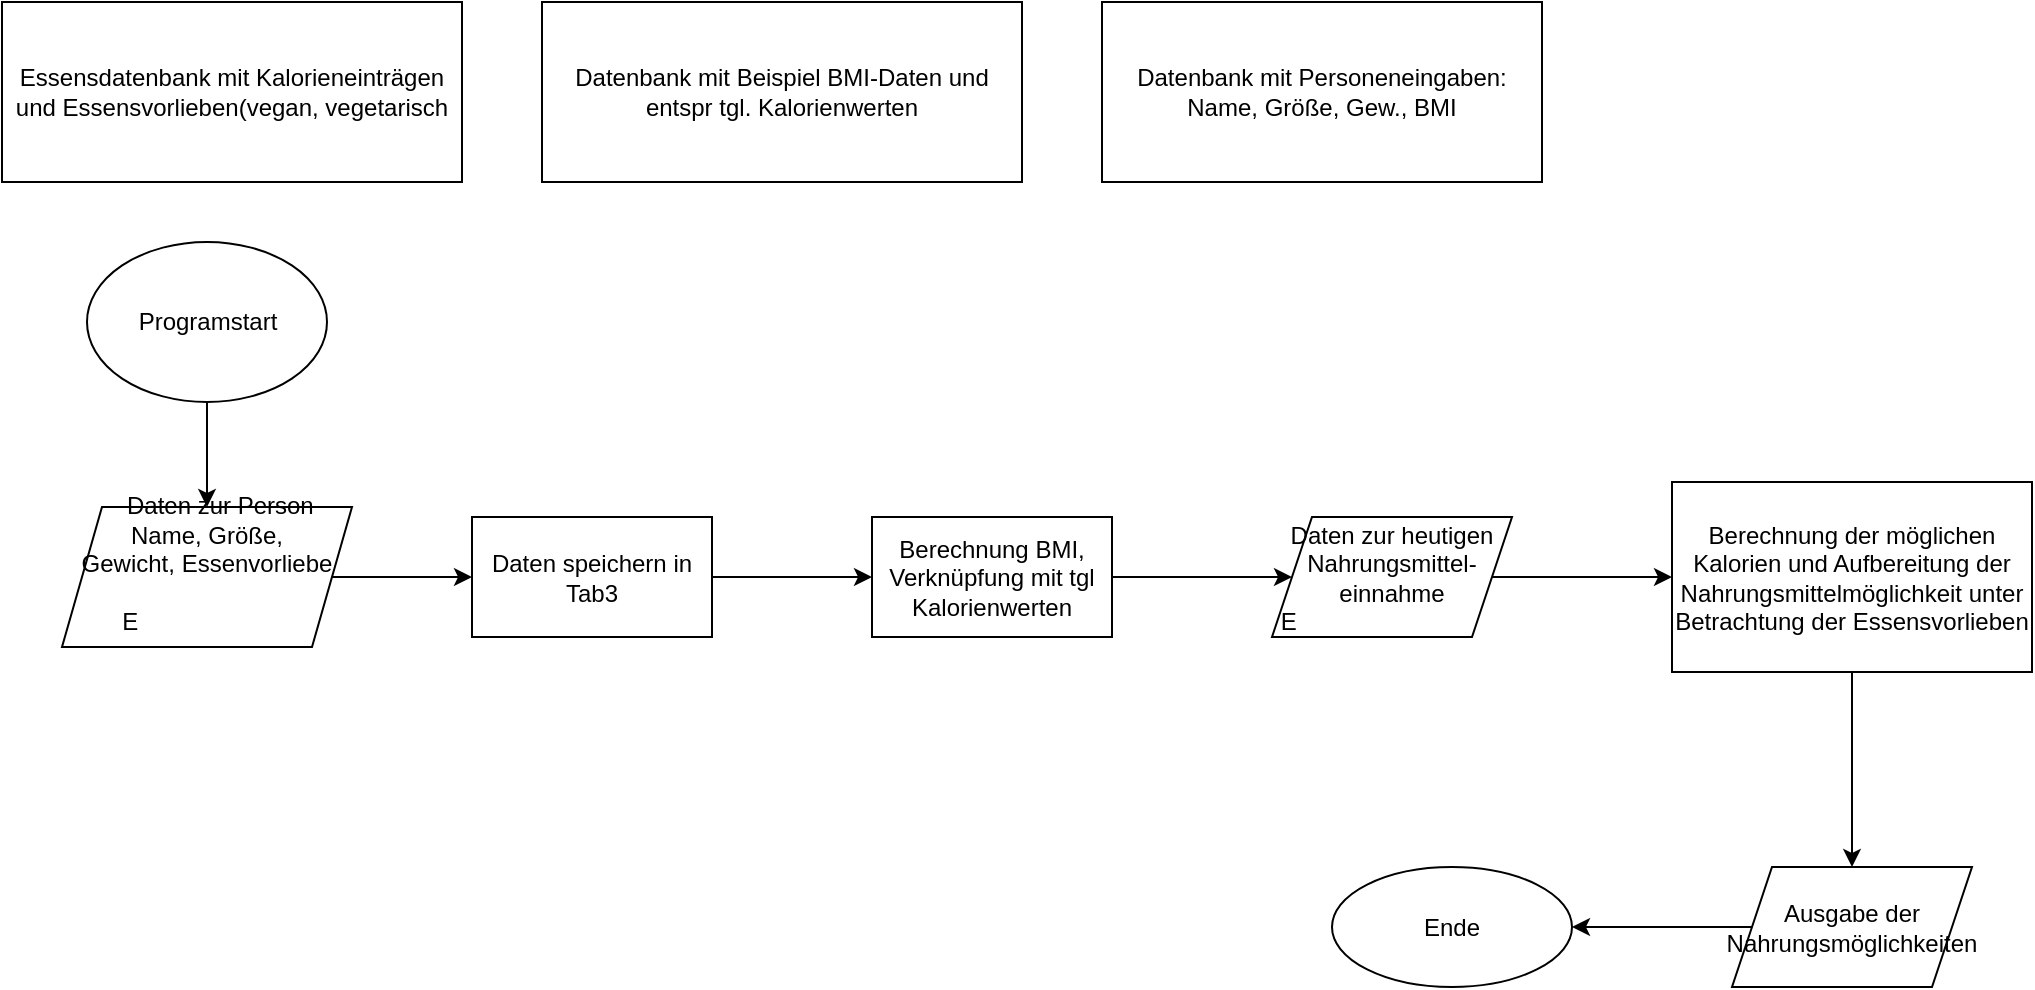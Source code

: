 <mxfile version="15.9.1" type="github">
  <diagram id="prtHgNgQTEPvFCAcTncT" name="Page-1">
    <mxGraphModel dx="1221" dy="709" grid="1" gridSize="10" guides="1" tooltips="1" connect="1" arrows="1" fold="1" page="1" pageScale="1" pageWidth="1169" pageHeight="1654" math="0" shadow="0">
      <root>
        <mxCell id="0" />
        <mxCell id="1" parent="0" />
        <mxCell id="jSpEztQt3kvFXsunmsol-1" value="Essensdatenbank mit Kalorieneinträgen und Essensvorlieben(vegan, vegetarisch" style="rounded=0;whiteSpace=wrap;html=1;" parent="1" vertex="1">
          <mxGeometry x="30" y="20" width="230" height="90" as="geometry" />
        </mxCell>
        <mxCell id="jSpEztQt3kvFXsunmsol-2" value="Datenbank mit Beispiel BMI-Daten und entspr tgl. Kalorienwerten" style="rounded=0;whiteSpace=wrap;html=1;fontSize=12;" parent="1" vertex="1">
          <mxGeometry x="300" y="20" width="240" height="90" as="geometry" />
        </mxCell>
        <mxCell id="bd9UbLxYGrV-jyAa_QuS-2" style="edgeStyle=orthogonalEdgeStyle;rounded=0;orthogonalLoop=1;jettySize=auto;html=1;" edge="1" parent="1" source="jSpEztQt3kvFXsunmsol-4" target="bd9UbLxYGrV-jyAa_QuS-3">
          <mxGeometry relative="1" as="geometry">
            <mxPoint x="265.0" y="307.5" as="targetPoint" />
          </mxGeometry>
        </mxCell>
        <mxCell id="jSpEztQt3kvFXsunmsol-4" value="&lt;div&gt;&amp;nbsp;&amp;nbsp;&amp;nbsp; Daten zur Person&lt;/div&gt;&lt;div&gt;Name, Größe,&lt;/div&gt;&lt;div&gt;Gewicht, Essenvorliebe&lt;/div&gt;&lt;div&gt;&lt;br&gt;&lt;/div&gt;&lt;div&gt;E&amp;nbsp;&amp;nbsp;&amp;nbsp;&amp;nbsp; &amp;nbsp; &amp;nbsp; &amp;nbsp; &amp;nbsp;&amp;nbsp;&amp;nbsp;&amp;nbsp;&amp;nbsp; &amp;nbsp; &amp;nbsp; &amp;nbsp;&amp;nbsp; &amp;nbsp;&amp;nbsp;&amp;nbsp;&amp;nbsp;&amp;nbsp;&amp;nbsp;&amp;nbsp;&amp;nbsp;&amp;nbsp;&amp;nbsp;&amp;nbsp;&amp;nbsp;&amp;nbsp;&amp;nbsp;&amp;nbsp;&amp;nbsp;&amp;nbsp; &lt;br&gt;&lt;/div&gt;" style="shape=parallelogram;perimeter=parallelogramPerimeter;whiteSpace=wrap;html=1;fixedSize=1;fontSize=12;" parent="1" vertex="1">
          <mxGeometry x="60" y="272.5" width="145" height="70" as="geometry" />
        </mxCell>
        <mxCell id="bd9UbLxYGrV-jyAa_QuS-1" value="&lt;div&gt;Datenbank mit Personeneingaben:&lt;/div&gt;&lt;div&gt;Name, Größe, Gew., BMI&lt;br&gt;&lt;/div&gt;" style="rounded=0;whiteSpace=wrap;html=1;" vertex="1" parent="1">
          <mxGeometry x="580" y="20" width="220" height="90" as="geometry" />
        </mxCell>
        <mxCell id="bd9UbLxYGrV-jyAa_QuS-5" value="" style="edgeStyle=orthogonalEdgeStyle;rounded=0;orthogonalLoop=1;jettySize=auto;html=1;" edge="1" parent="1" source="bd9UbLxYGrV-jyAa_QuS-3" target="bd9UbLxYGrV-jyAa_QuS-4">
          <mxGeometry relative="1" as="geometry" />
        </mxCell>
        <mxCell id="bd9UbLxYGrV-jyAa_QuS-3" value="Daten speichern in Tab3" style="rounded=0;whiteSpace=wrap;html=1;" vertex="1" parent="1">
          <mxGeometry x="265.0" y="277.5" width="120" height="60" as="geometry" />
        </mxCell>
        <mxCell id="bd9UbLxYGrV-jyAa_QuS-15" value="" style="edgeStyle=orthogonalEdgeStyle;rounded=0;orthogonalLoop=1;jettySize=auto;html=1;" edge="1" parent="1" source="bd9UbLxYGrV-jyAa_QuS-4" target="bd9UbLxYGrV-jyAa_QuS-14">
          <mxGeometry relative="1" as="geometry" />
        </mxCell>
        <mxCell id="bd9UbLxYGrV-jyAa_QuS-4" value="Berechnung BMI, Verknüpfung mit tgl Kalorienwerten" style="whiteSpace=wrap;html=1;rounded=0;" vertex="1" parent="1">
          <mxGeometry x="465.0" y="277.5" width="120" height="60" as="geometry" />
        </mxCell>
        <mxCell id="bd9UbLxYGrV-jyAa_QuS-17" value="" style="edgeStyle=orthogonalEdgeStyle;rounded=0;orthogonalLoop=1;jettySize=auto;html=1;" edge="1" parent="1" source="bd9UbLxYGrV-jyAa_QuS-14" target="bd9UbLxYGrV-jyAa_QuS-16">
          <mxGeometry relative="1" as="geometry" />
        </mxCell>
        <mxCell id="bd9UbLxYGrV-jyAa_QuS-14" value="&lt;div&gt;Daten zur heutigen Nahrungsmittel-einnahme&lt;/div&gt;&lt;div&gt;E&amp;nbsp;&amp;nbsp;&amp;nbsp;&amp;nbsp;&amp;nbsp;&amp;nbsp;&amp;nbsp;&amp;nbsp;&amp;nbsp;&amp;nbsp;&amp;nbsp;&amp;nbsp;&amp;nbsp;&amp;nbsp;&amp;nbsp;&amp;nbsp;&amp;nbsp;&amp;nbsp;&amp;nbsp;&amp;nbsp;&amp;nbsp;&amp;nbsp;&amp;nbsp;&amp;nbsp;&amp;nbsp;&amp;nbsp;&amp;nbsp;&amp;nbsp;&amp;nbsp;&amp;nbsp;&amp;nbsp; &lt;br&gt;&lt;/div&gt;" style="shape=parallelogram;perimeter=parallelogramPerimeter;whiteSpace=wrap;html=1;fixedSize=1;rounded=0;" vertex="1" parent="1">
          <mxGeometry x="665.0" y="277.5" width="120" height="60" as="geometry" />
        </mxCell>
        <mxCell id="bd9UbLxYGrV-jyAa_QuS-19" value="" style="edgeStyle=orthogonalEdgeStyle;rounded=0;orthogonalLoop=1;jettySize=auto;html=1;" edge="1" parent="1" source="bd9UbLxYGrV-jyAa_QuS-16" target="bd9UbLxYGrV-jyAa_QuS-18">
          <mxGeometry relative="1" as="geometry" />
        </mxCell>
        <mxCell id="bd9UbLxYGrV-jyAa_QuS-16" value="Berechnung der möglichen Kalorien und Aufbereitung der Nahrungsmittelmöglichkeit unter Betrachtung der Essensvorlieben" style="whiteSpace=wrap;html=1;rounded=0;" vertex="1" parent="1">
          <mxGeometry x="865" y="260" width="180" height="95" as="geometry" />
        </mxCell>
        <mxCell id="bd9UbLxYGrV-jyAa_QuS-23" value="" style="edgeStyle=orthogonalEdgeStyle;rounded=0;orthogonalLoop=1;jettySize=auto;html=1;" edge="1" parent="1" source="bd9UbLxYGrV-jyAa_QuS-18" target="bd9UbLxYGrV-jyAa_QuS-22">
          <mxGeometry relative="1" as="geometry" />
        </mxCell>
        <mxCell id="bd9UbLxYGrV-jyAa_QuS-18" value="Ausgabe der Nahrungsmöglichkeiten" style="shape=parallelogram;perimeter=parallelogramPerimeter;whiteSpace=wrap;html=1;fixedSize=1;rounded=0;" vertex="1" parent="1">
          <mxGeometry x="895" y="452.5" width="120" height="60" as="geometry" />
        </mxCell>
        <mxCell id="bd9UbLxYGrV-jyAa_QuS-21" style="edgeStyle=orthogonalEdgeStyle;rounded=0;orthogonalLoop=1;jettySize=auto;html=1;" edge="1" parent="1" source="bd9UbLxYGrV-jyAa_QuS-20" target="jSpEztQt3kvFXsunmsol-4">
          <mxGeometry relative="1" as="geometry" />
        </mxCell>
        <mxCell id="bd9UbLxYGrV-jyAa_QuS-20" value="Programstart" style="ellipse;whiteSpace=wrap;html=1;" vertex="1" parent="1">
          <mxGeometry x="72.5" y="140" width="120" height="80" as="geometry" />
        </mxCell>
        <mxCell id="bd9UbLxYGrV-jyAa_QuS-22" value="Ende" style="ellipse;whiteSpace=wrap;html=1;rounded=0;" vertex="1" parent="1">
          <mxGeometry x="695" y="452.5" width="120" height="60" as="geometry" />
        </mxCell>
      </root>
    </mxGraphModel>
  </diagram>
</mxfile>
